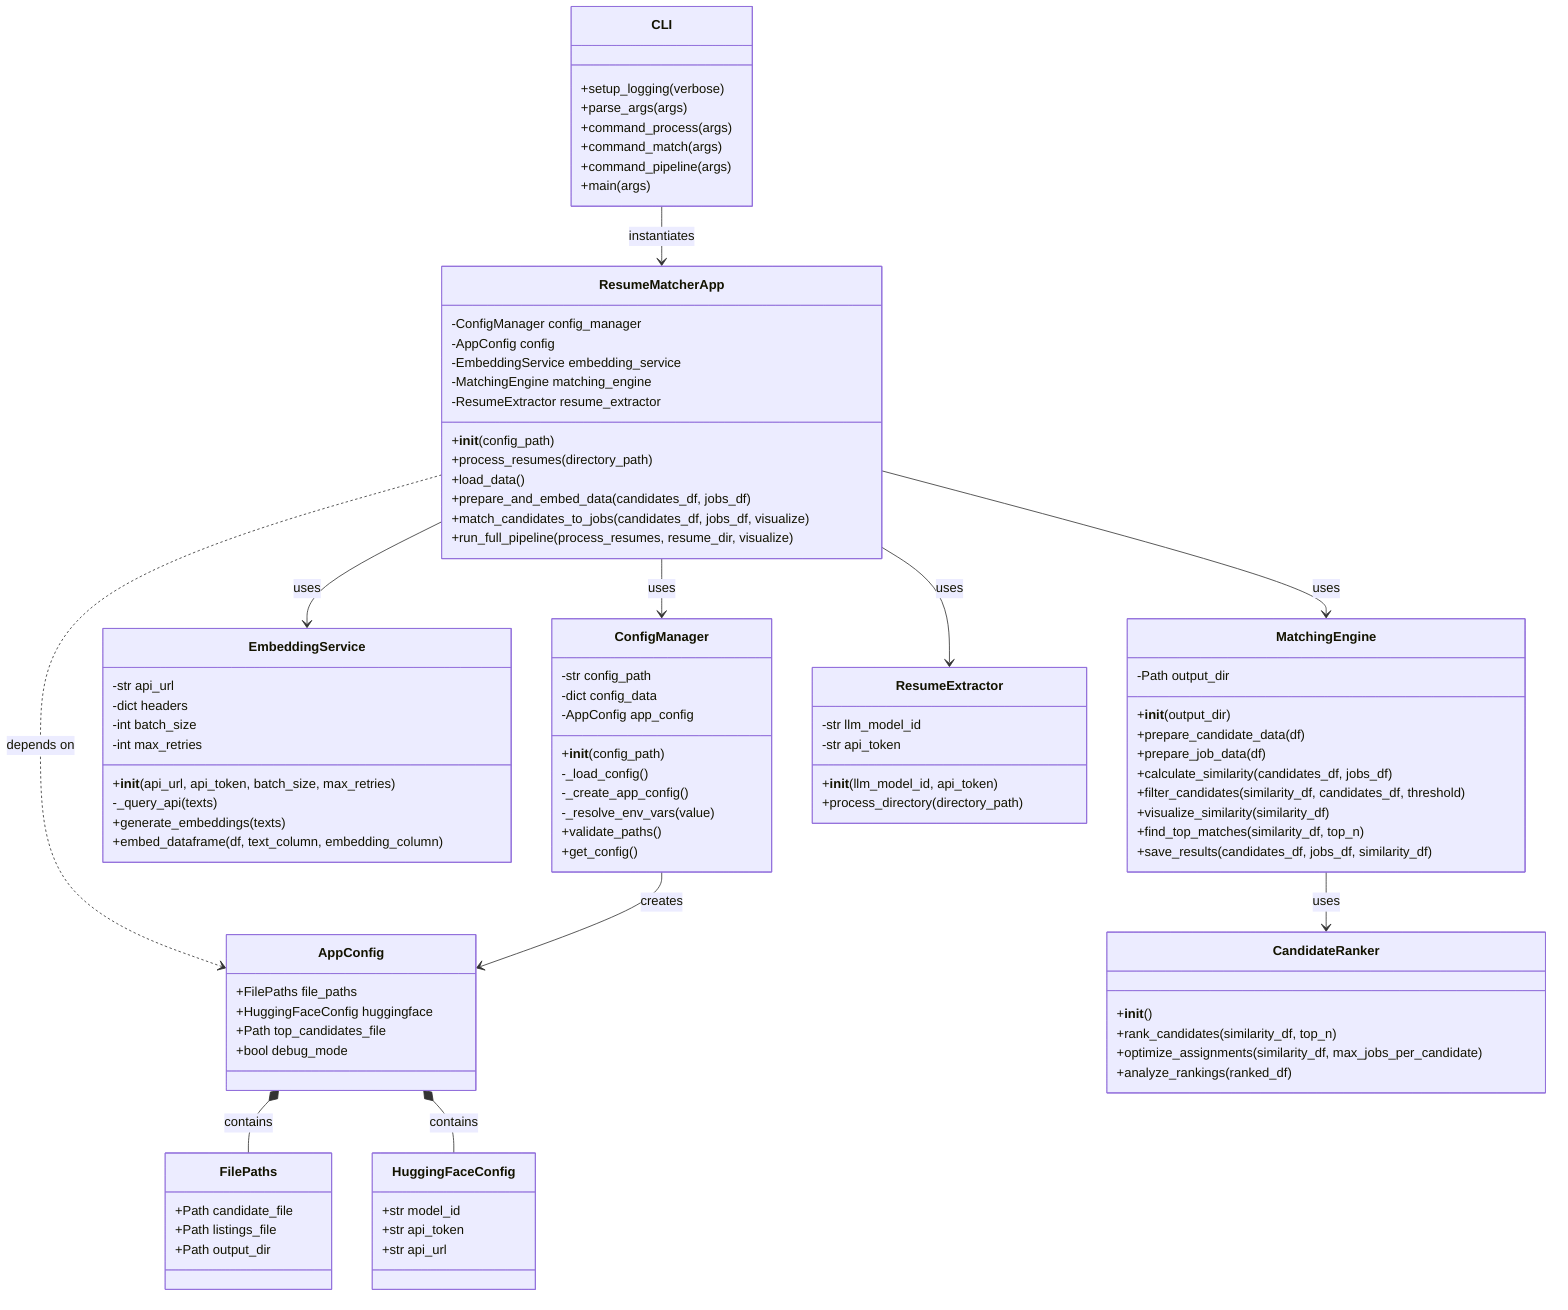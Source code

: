 classDiagram
    class ResumeMatcherApp {
        -ConfigManager config_manager
        -AppConfig config
        -EmbeddingService embedding_service
        -MatchingEngine matching_engine
        -ResumeExtractor resume_extractor
        +__init__(config_path)
        +process_resumes(directory_path)
        +load_data()
        +prepare_and_embed_data(candidates_df, jobs_df)
        +match_candidates_to_jobs(candidates_df, jobs_df, visualize)
        +run_full_pipeline(process_resumes, resume_dir, visualize)
    }
    
    class ConfigManager {
        -str config_path
        -dict config_data
        -AppConfig app_config
        +__init__(config_path)
        -_load_config()
        -_create_app_config()
        -_resolve_env_vars(value)
        +validate_paths()
        +get_config()
    }
    
    class AppConfig {
        +FilePaths file_paths
        +HuggingFaceConfig huggingface
        +Path top_candidates_file
        +bool debug_mode
    }
    
    class FilePaths {
        +Path candidate_file
        +Path listings_file
        +Path output_dir
    }
    
    class HuggingFaceConfig {
        +str model_id
        +str api_token
        +str api_url
    }
    
    class EmbeddingService {
        -str api_url
        -dict headers
        -int batch_size
        -int max_retries
        +__init__(api_url, api_token, batch_size, max_retries)
        -_query_api(texts)
        +generate_embeddings(texts)
        +embed_dataframe(df, text_column, embedding_column)
    }
    
    class MatchingEngine {
        -Path output_dir
        +__init__(output_dir)
        +prepare_candidate_data(df)
        +prepare_job_data(df)
        +calculate_similarity(candidates_df, jobs_df)
        +filter_candidates(similarity_df, candidates_df, threshold)
        +visualize_similarity(similarity_df)
        +find_top_matches(similarity_df, top_n)
        +save_results(candidates_df, jobs_df, similarity_df)
    }
    
    class CandidateRanker {
        +__init__()
        +rank_candidates(similarity_df, top_n)
        +optimize_assignments(similarity_df, max_jobs_per_candidate)
        +analyze_rankings(ranked_df)
    }
    
    class ResumeExtractor {
        -str llm_model_id
        -str api_token
        +__init__(llm_model_id, api_token)
        +process_directory(directory_path)
    }
    
    ResumeMatcherApp --> ConfigManager : uses
    ResumeMatcherApp --> EmbeddingService : uses
    ResumeMatcherApp --> MatchingEngine : uses
    ResumeMatcherApp --> ResumeExtractor : uses
    ResumeMatcherApp ..> AppConfig : depends on
    
    ConfigManager --> AppConfig : creates
    AppConfig *-- FilePaths : contains
    AppConfig *-- HuggingFaceConfig : contains
    
    MatchingEngine --> CandidateRanker : uses
    
    %% CLI and main application flow
    class CLI {
        +setup_logging(verbose)
        +parse_args(args)
        +command_process(args)
        +command_match(args)
        +command_pipeline(args)
        +main(args)
    }
    
    CLI --> ResumeMatcherApp : instantiates